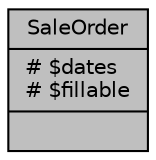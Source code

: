digraph "SaleOrder"
{
 // LATEX_PDF_SIZE
  bgcolor="transparent";
  edge [fontname="Helvetica",fontsize="10",labelfontname="Helvetica",labelfontsize="10"];
  node [fontname="Helvetica",fontsize="10",shape=record];
  Node1 [label="{SaleOrder\n|# $dates\l# $fillable\l|}",height=0.2,width=0.4,color="black", fillcolor="grey75", style="filled", fontcolor="black",tooltip="[descripción detallada]"];
}
